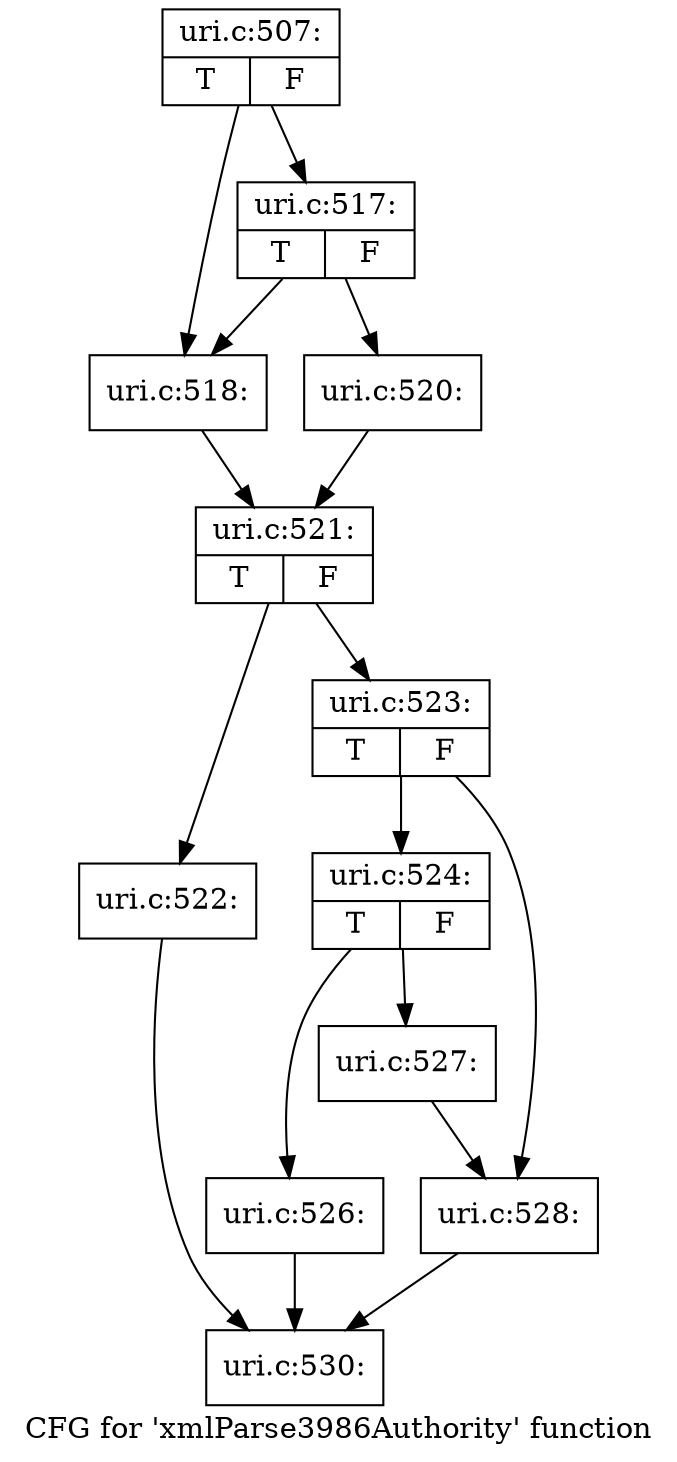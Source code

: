 digraph "CFG for 'xmlParse3986Authority' function" {
	label="CFG for 'xmlParse3986Authority' function";

	Node0x491c860 [shape=record,label="{uri.c:507:|{<s0>T|<s1>F}}"];
	Node0x491c860 -> Node0x492a3f0;
	Node0x491c860 -> Node0x492a830;
	Node0x492a830 [shape=record,label="{uri.c:517:|{<s0>T|<s1>F}}"];
	Node0x492a830 -> Node0x492a3f0;
	Node0x492a830 -> Node0x492a7e0;
	Node0x492a3f0 [shape=record,label="{uri.c:518:}"];
	Node0x492a3f0 -> Node0x492a790;
	Node0x492a7e0 [shape=record,label="{uri.c:520:}"];
	Node0x492a7e0 -> Node0x492a790;
	Node0x492a790 [shape=record,label="{uri.c:521:|{<s0>T|<s1>F}}"];
	Node0x492a790 -> Node0x492b6e0;
	Node0x492a790 -> Node0x492b730;
	Node0x492b6e0 [shape=record,label="{uri.c:522:}"];
	Node0x492b6e0 -> Node0x491cd80;
	Node0x492b730 [shape=record,label="{uri.c:523:|{<s0>T|<s1>F}}"];
	Node0x492b730 -> Node0x492ba30;
	Node0x492b730 -> Node0x492ba80;
	Node0x492ba30 [shape=record,label="{uri.c:524:|{<s0>T|<s1>F}}"];
	Node0x492ba30 -> Node0x492b440;
	Node0x492ba30 -> Node0x492c2c0;
	Node0x492b440 [shape=record,label="{uri.c:526:}"];
	Node0x492b440 -> Node0x491cd80;
	Node0x492c2c0 [shape=record,label="{uri.c:527:}"];
	Node0x492c2c0 -> Node0x492ba80;
	Node0x492ba80 [shape=record,label="{uri.c:528:}"];
	Node0x492ba80 -> Node0x491cd80;
	Node0x491cd80 [shape=record,label="{uri.c:530:}"];
}
